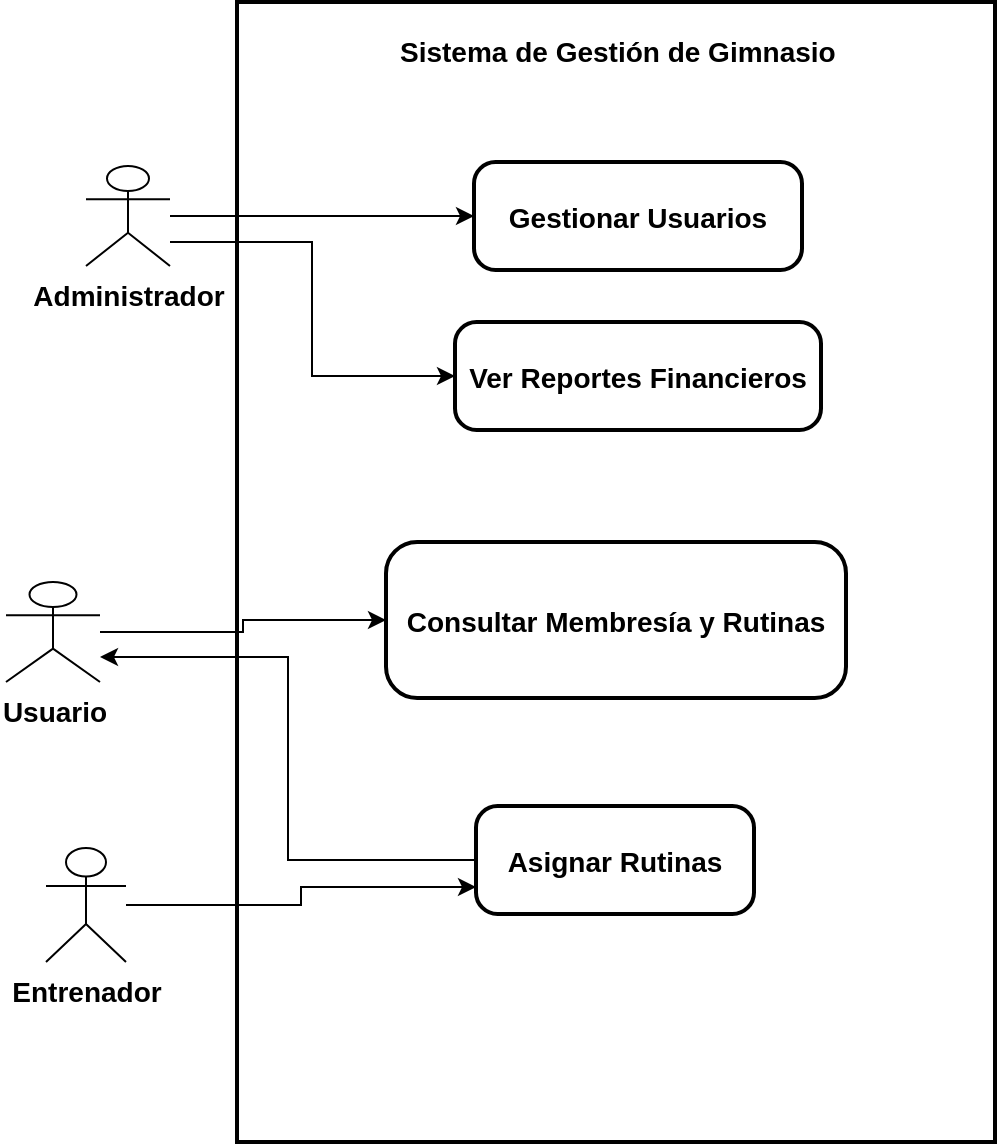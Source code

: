 <mxfile version="28.0.5">
  <diagram name="Page-1" id="J2FCc3FYS4h55al05sB3">
    <mxGraphModel dx="953" dy="550" grid="1" gridSize="10" guides="1" tooltips="1" connect="1" arrows="1" fold="1" page="1" pageScale="1" pageWidth="850" pageHeight="1100" math="0" shadow="0">
      <root>
        <mxCell id="0" />
        <mxCell id="1" parent="0" />
        <mxCell id="vZ8UZOQ8aMG6gmJ8QP59-1" value="" style="whiteSpace=wrap;strokeWidth=2;" vertex="1" parent="1">
          <mxGeometry x="225.5" y="30" width="379" height="570" as="geometry" />
        </mxCell>
        <mxCell id="vZ8UZOQ8aMG6gmJ8QP59-14" style="rounded=0;orthogonalLoop=1;jettySize=auto;html=1;entryX=0;entryY=0.5;entryDx=0;entryDy=0;shape=filledEdge;edgeStyle=orthogonalEdgeStyle;" edge="1" parent="1" source="vZ8UZOQ8aMG6gmJ8QP59-2" target="vZ8UZOQ8aMG6gmJ8QP59-13">
          <mxGeometry relative="1" as="geometry">
            <Array as="points">
              <mxPoint x="263" y="150" />
              <mxPoint x="263" y="217" />
            </Array>
          </mxGeometry>
        </mxCell>
        <mxCell id="vZ8UZOQ8aMG6gmJ8QP59-15" style="edgeStyle=orthogonalEdgeStyle;rounded=0;orthogonalLoop=1;jettySize=auto;html=1;exitX=1;exitY=0.5;exitDx=0;exitDy=0;entryX=0;entryY=0.5;entryDx=0;entryDy=0;" edge="1" parent="1" source="vZ8UZOQ8aMG6gmJ8QP59-2" target="vZ8UZOQ8aMG6gmJ8QP59-5">
          <mxGeometry relative="1" as="geometry" />
        </mxCell>
        <mxCell id="vZ8UZOQ8aMG6gmJ8QP59-2" value="&lt;font style=&quot;font-size: 14px;&quot;&gt;&lt;b&gt;Administrador&lt;/b&gt;&lt;/font&gt;" style="shape=umlActor;verticalLabelPosition=bottom;verticalAlign=top;html=1;outlineConnect=0;" vertex="1" parent="1">
          <mxGeometry x="150" y="112" width="42" height="50" as="geometry" />
        </mxCell>
        <mxCell id="vZ8UZOQ8aMG6gmJ8QP59-19" style="edgeStyle=orthogonalEdgeStyle;rounded=0;orthogonalLoop=1;jettySize=auto;html=1;exitX=1;exitY=0.5;exitDx=0;exitDy=0;entryX=0;entryY=0.75;entryDx=0;entryDy=0;" edge="1" parent="1" source="vZ8UZOQ8aMG6gmJ8QP59-3" target="vZ8UZOQ8aMG6gmJ8QP59-7">
          <mxGeometry relative="1" as="geometry" />
        </mxCell>
        <mxCell id="vZ8UZOQ8aMG6gmJ8QP59-3" value="&lt;font style=&quot;font-size: 14px;&quot;&gt;&lt;b&gt;Entrenador&lt;/b&gt;&lt;/font&gt;" style="shape=umlActor;verticalLabelPosition=bottom;verticalAlign=top;html=1;outlineConnect=0;" vertex="1" parent="1">
          <mxGeometry x="130" y="453" width="40" height="57" as="geometry" />
        </mxCell>
        <mxCell id="vZ8UZOQ8aMG6gmJ8QP59-17" style="edgeStyle=orthogonalEdgeStyle;rounded=0;orthogonalLoop=1;jettySize=auto;html=1;exitX=1;exitY=0.5;exitDx=0;exitDy=0;entryX=0;entryY=0.5;entryDx=0;entryDy=0;" edge="1" parent="1" source="vZ8UZOQ8aMG6gmJ8QP59-4" target="vZ8UZOQ8aMG6gmJ8QP59-6">
          <mxGeometry relative="1" as="geometry" />
        </mxCell>
        <mxCell id="vZ8UZOQ8aMG6gmJ8QP59-4" value="&lt;font style=&quot;font-size: 14px;&quot;&gt;&lt;b&gt;Usuario&lt;/b&gt;&lt;/font&gt;" style="shape=umlActor;verticalLabelPosition=bottom;verticalAlign=top;html=1;outlineConnect=0;" vertex="1" parent="1">
          <mxGeometry x="110" y="320" width="47" height="50" as="geometry" />
        </mxCell>
        <mxCell id="vZ8UZOQ8aMG6gmJ8QP59-5" value="Gestionar Usuarios" style="rounded=1;arcSize=20;strokeWidth=2;fontSize=14;fontStyle=1" vertex="1" parent="1">
          <mxGeometry x="344" y="110" width="164" height="54" as="geometry" />
        </mxCell>
        <mxCell id="vZ8UZOQ8aMG6gmJ8QP59-6" value="Consultar Membresía y Rutinas" style="rounded=1;arcSize=20;strokeWidth=2;fontSize=14;fontStyle=1" vertex="1" parent="1">
          <mxGeometry x="300" y="300" width="230" height="78" as="geometry" />
        </mxCell>
        <mxCell id="vZ8UZOQ8aMG6gmJ8QP59-20" style="edgeStyle=orthogonalEdgeStyle;rounded=0;orthogonalLoop=1;jettySize=auto;html=1;exitX=0;exitY=0.5;exitDx=0;exitDy=0;entryX=1;entryY=0.75;entryDx=0;entryDy=0;" edge="1" parent="1" source="vZ8UZOQ8aMG6gmJ8QP59-7" target="vZ8UZOQ8aMG6gmJ8QP59-4">
          <mxGeometry relative="1" as="geometry" />
        </mxCell>
        <mxCell id="vZ8UZOQ8aMG6gmJ8QP59-7" value="Asignar Rutinas" style="rounded=1;arcSize=20;strokeWidth=2;fontSize=14;fontStyle=1" vertex="1" parent="1">
          <mxGeometry x="345" y="432" width="139" height="54" as="geometry" />
        </mxCell>
        <mxCell id="vZ8UZOQ8aMG6gmJ8QP59-12" value="&lt;div style=&quot;text-align: center;&quot;&gt;&lt;span style=&quot;background-color: transparent; font-size: 14px;&quot;&gt;&lt;b&gt;Sistema de Gestión de Gimnasio&lt;/b&gt;&lt;/span&gt;&lt;/div&gt;" style="text;whiteSpace=wrap;html=1;" vertex="1" parent="1">
          <mxGeometry x="305" y="40" width="220" height="40" as="geometry" />
        </mxCell>
        <mxCell id="vZ8UZOQ8aMG6gmJ8QP59-13" value="Ver Reportes Financieros" style="rounded=1;arcSize=20;strokeWidth=2;fontSize=14;fontStyle=1" vertex="1" parent="1">
          <mxGeometry x="334.5" y="190" width="183" height="54" as="geometry" />
        </mxCell>
      </root>
    </mxGraphModel>
  </diagram>
</mxfile>

